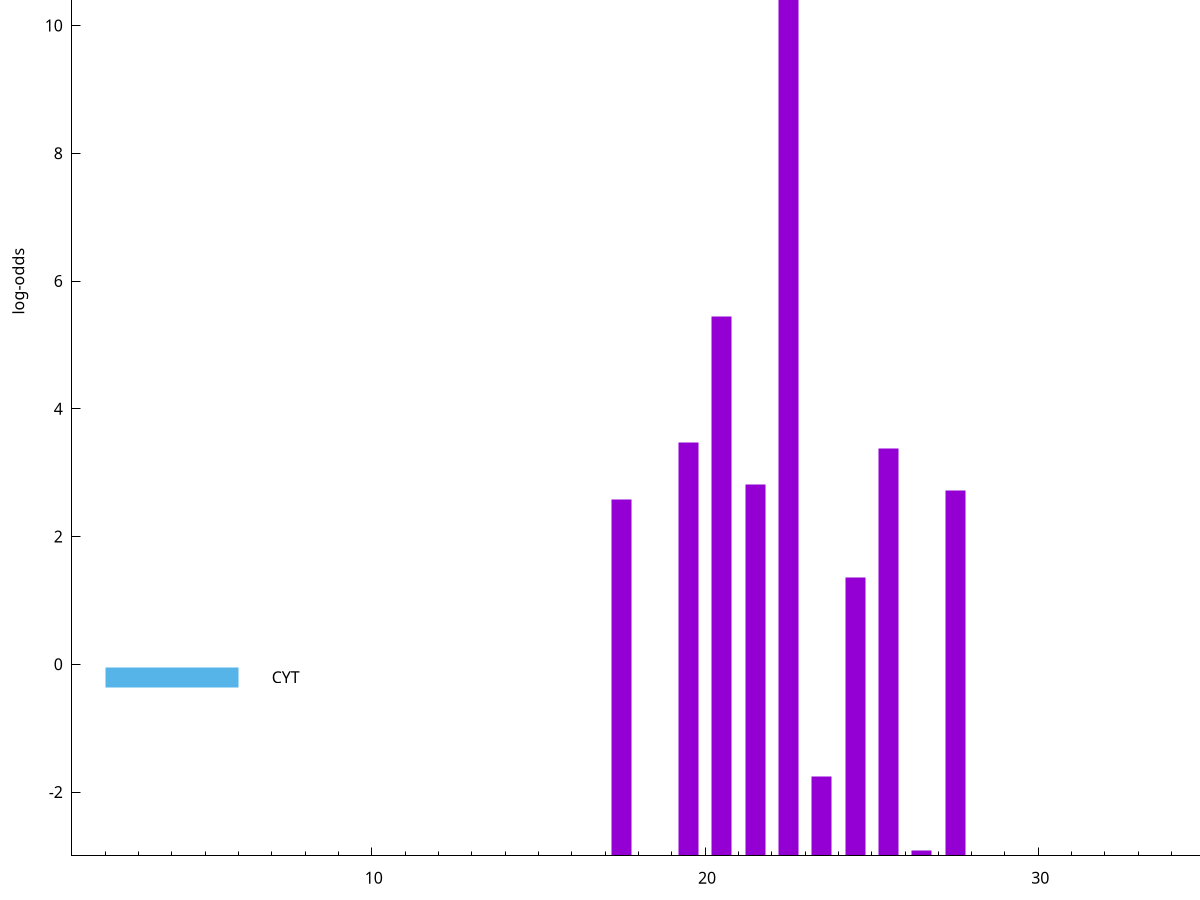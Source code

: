 set title "LipoP predictions for SRR5666441.gff"
set size 2., 1.4
set xrange [1:70] 
set mxtics 10
set yrange [-3:15]
set y2range [0:18]
set ylabel "log-odds"
set term postscript eps color solid "Helvetica" 30
set output "SRR5666441.gff6.eps"
set arrow from 2,13.5969 to 6,13.5969 nohead lt 1 lw 20
set label "SpI" at 7,13.5969
set arrow from 2,-0.200913 to 6,-0.200913 nohead lt 3 lw 20
set label "CYT" at 7,-0.200913
set arrow from 2,13.5969 to 6,13.5969 nohead lt 1 lw 20
set label "SpI" at 7,13.5969
# NOTE: The scores below are the log-odds scores with the threshold
# NOTE: subtracted (a hack to make gnuplot make the histogram all
# NOTE: look nice).
plot "-" axes x1y2 title "" with impulses lt 1 lw 20
22.500000 16.586700
20.500000 8.448920
19.500000 6.479790
25.500000 6.375860
21.500000 5.813960
27.500000 5.719450
17.500000 5.580360
24.500000 4.361850
23.500000 1.242530
26.500000 0.091710
e
exit
